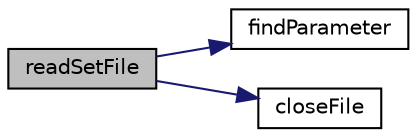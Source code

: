 digraph "readSetFile"
{
  edge [fontname="Helvetica",fontsize="10",labelfontname="Helvetica",labelfontsize="10"];
  node [fontname="Helvetica",fontsize="10",shape=record];
  rankdir="LR";
  Node1 [label="readSetFile",height=0.2,width=0.4,color="black", fillcolor="grey75", style="filled", fontcolor="black"];
  Node1 -> Node2 [color="midnightblue",fontsize="10",style="solid",fontname="Helvetica"];
  Node2 [label="findParameter",height=0.2,width=0.4,color="black", fillcolor="white", style="filled",URL="$dc/d1d/set2root_8cpp.html#a480877a7b4cda31c3e31bba0bb4b1424"];
  Node1 -> Node3 [color="midnightblue",fontsize="10",style="solid",fontname="Helvetica"];
  Node3 [label="closeFile",height=0.2,width=0.4,color="black", fillcolor="white", style="filled",URL="$dc/d1d/set2root_8cpp.html#ada739bcd71e5547623bd43329710cf70"];
}
